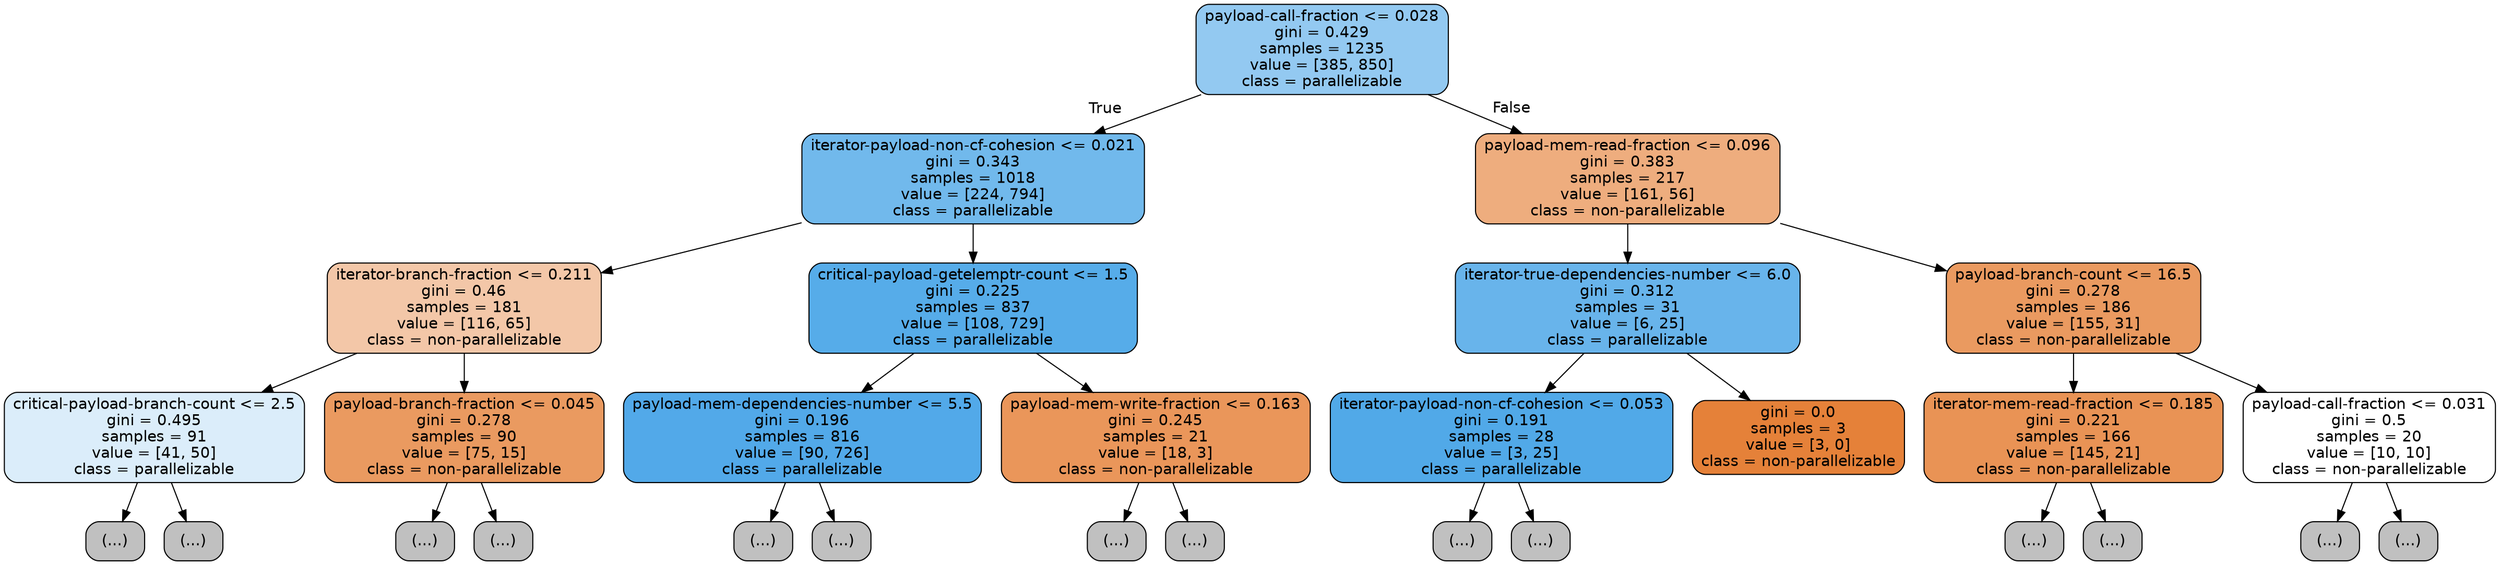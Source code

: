 digraph Tree {
node [shape=box, style="filled, rounded", color="black", fontname=helvetica] ;
edge [fontname=helvetica] ;
0 [label="payload-call-fraction <= 0.028\ngini = 0.429\nsamples = 1235\nvalue = [385, 850]\nclass = parallelizable", fillcolor="#399de58b"] ;
1 [label="iterator-payload-non-cf-cohesion <= 0.021\ngini = 0.343\nsamples = 1018\nvalue = [224, 794]\nclass = parallelizable", fillcolor="#399de5b7"] ;
0 -> 1 [labeldistance=2.5, labelangle=45, headlabel="True"] ;
2 [label="iterator-branch-fraction <= 0.211\ngini = 0.46\nsamples = 181\nvalue = [116, 65]\nclass = non-parallelizable", fillcolor="#e5813970"] ;
1 -> 2 ;
3 [label="critical-payload-branch-count <= 2.5\ngini = 0.495\nsamples = 91\nvalue = [41, 50]\nclass = parallelizable", fillcolor="#399de52e"] ;
2 -> 3 ;
4 [label="(...)", fillcolor="#C0C0C0"] ;
3 -> 4 ;
27 [label="(...)", fillcolor="#C0C0C0"] ;
3 -> 27 ;
36 [label="payload-branch-fraction <= 0.045\ngini = 0.278\nsamples = 90\nvalue = [75, 15]\nclass = non-parallelizable", fillcolor="#e58139cc"] ;
2 -> 36 ;
37 [label="(...)", fillcolor="#C0C0C0"] ;
36 -> 37 ;
38 [label="(...)", fillcolor="#C0C0C0"] ;
36 -> 38 ;
53 [label="critical-payload-getelemptr-count <= 1.5\ngini = 0.225\nsamples = 837\nvalue = [108, 729]\nclass = parallelizable", fillcolor="#399de5d9"] ;
1 -> 53 ;
54 [label="payload-mem-dependencies-number <= 5.5\ngini = 0.196\nsamples = 816\nvalue = [90, 726]\nclass = parallelizable", fillcolor="#399de5df"] ;
53 -> 54 ;
55 [label="(...)", fillcolor="#C0C0C0"] ;
54 -> 55 ;
136 [label="(...)", fillcolor="#C0C0C0"] ;
54 -> 136 ;
181 [label="payload-mem-write-fraction <= 0.163\ngini = 0.245\nsamples = 21\nvalue = [18, 3]\nclass = non-parallelizable", fillcolor="#e58139d4"] ;
53 -> 181 ;
182 [label="(...)", fillcolor="#C0C0C0"] ;
181 -> 182 ;
185 [label="(...)", fillcolor="#C0C0C0"] ;
181 -> 185 ;
186 [label="payload-mem-read-fraction <= 0.096\ngini = 0.383\nsamples = 217\nvalue = [161, 56]\nclass = non-parallelizable", fillcolor="#e58139a6"] ;
0 -> 186 [labeldistance=2.5, labelangle=-45, headlabel="False"] ;
187 [label="iterator-true-dependencies-number <= 6.0\ngini = 0.312\nsamples = 31\nvalue = [6, 25]\nclass = parallelizable", fillcolor="#399de5c2"] ;
186 -> 187 ;
188 [label="iterator-payload-non-cf-cohesion <= 0.053\ngini = 0.191\nsamples = 28\nvalue = [3, 25]\nclass = parallelizable", fillcolor="#399de5e0"] ;
187 -> 188 ;
189 [label="(...)", fillcolor="#C0C0C0"] ;
188 -> 189 ;
192 [label="(...)", fillcolor="#C0C0C0"] ;
188 -> 192 ;
193 [label="gini = 0.0\nsamples = 3\nvalue = [3, 0]\nclass = non-parallelizable", fillcolor="#e58139ff"] ;
187 -> 193 ;
194 [label="payload-branch-count <= 16.5\ngini = 0.278\nsamples = 186\nvalue = [155, 31]\nclass = non-parallelizable", fillcolor="#e58139cc"] ;
186 -> 194 ;
195 [label="iterator-mem-read-fraction <= 0.185\ngini = 0.221\nsamples = 166\nvalue = [145, 21]\nclass = non-parallelizable", fillcolor="#e58139da"] ;
194 -> 195 ;
196 [label="(...)", fillcolor="#C0C0C0"] ;
195 -> 196 ;
223 [label="(...)", fillcolor="#C0C0C0"] ;
195 -> 223 ;
234 [label="payload-call-fraction <= 0.031\ngini = 0.5\nsamples = 20\nvalue = [10, 10]\nclass = non-parallelizable", fillcolor="#e5813900"] ;
194 -> 234 ;
235 [label="(...)", fillcolor="#C0C0C0"] ;
234 -> 235 ;
236 [label="(...)", fillcolor="#C0C0C0"] ;
234 -> 236 ;
}